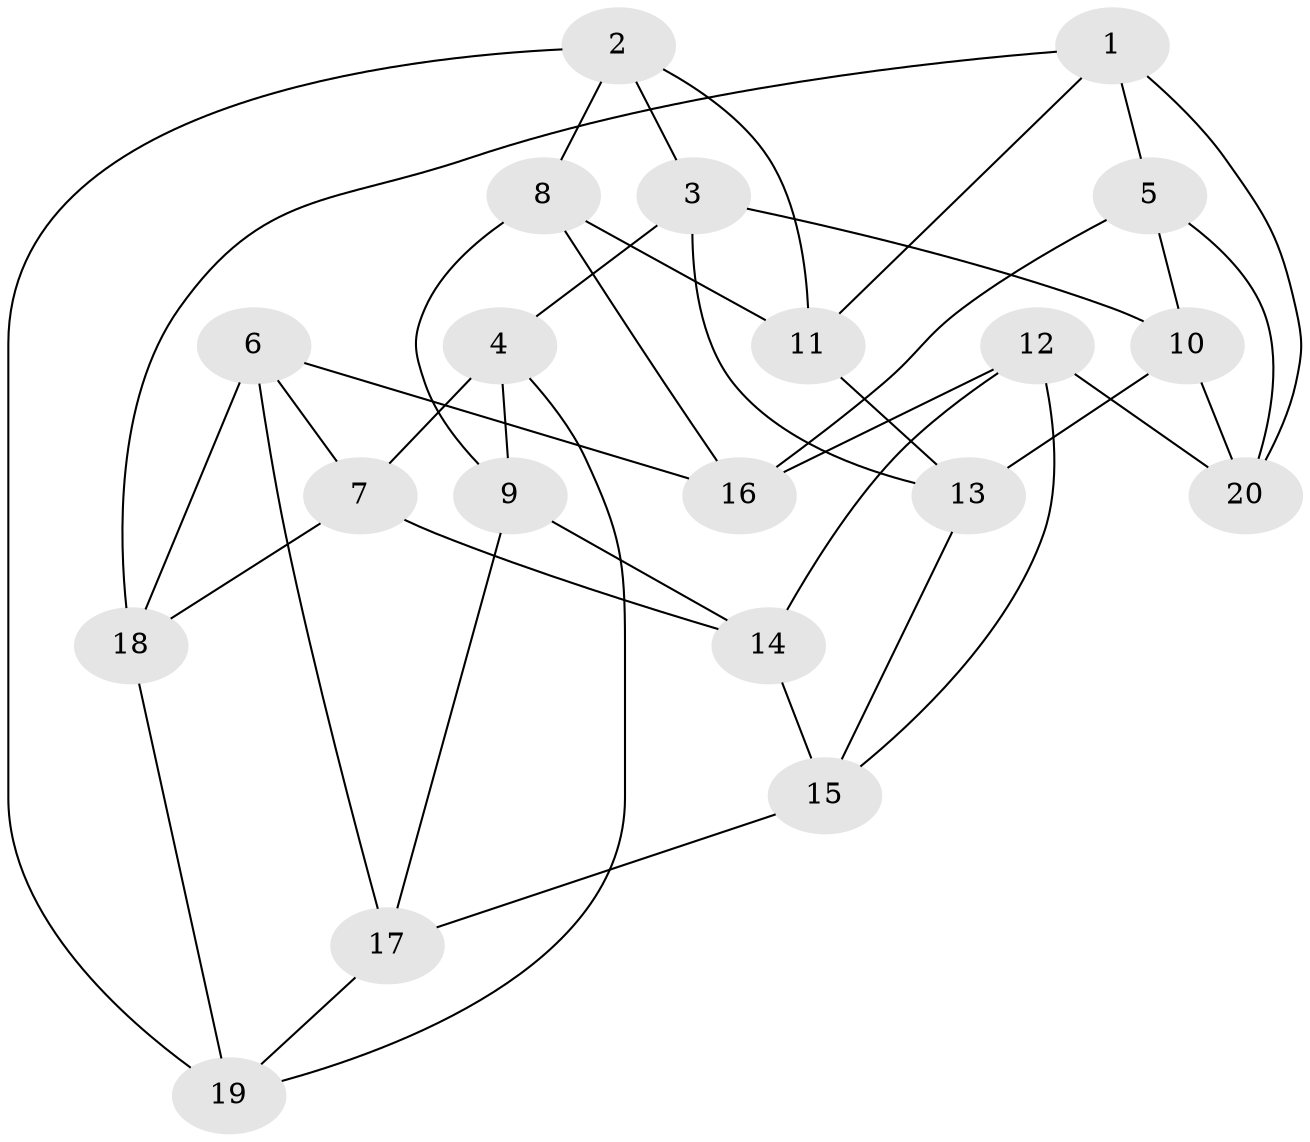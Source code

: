 // Generated by graph-tools (version 1.1) at 2025/46/02/15/25 05:46:28]
// undirected, 20 vertices, 40 edges
graph export_dot {
graph [start="1"]
  node [color=gray90,style=filled];
  1;
  2;
  3;
  4;
  5;
  6;
  7;
  8;
  9;
  10;
  11;
  12;
  13;
  14;
  15;
  16;
  17;
  18;
  19;
  20;
  1 -- 11;
  1 -- 18;
  1 -- 20;
  1 -- 5;
  2 -- 19;
  2 -- 3;
  2 -- 8;
  2 -- 11;
  3 -- 10;
  3 -- 13;
  3 -- 4;
  4 -- 19;
  4 -- 7;
  4 -- 9;
  5 -- 10;
  5 -- 16;
  5 -- 20;
  6 -- 18;
  6 -- 16;
  6 -- 7;
  6 -- 17;
  7 -- 14;
  7 -- 18;
  8 -- 11;
  8 -- 16;
  8 -- 9;
  9 -- 17;
  9 -- 14;
  10 -- 20;
  10 -- 13;
  11 -- 13;
  12 -- 20;
  12 -- 14;
  12 -- 16;
  12 -- 15;
  13 -- 15;
  14 -- 15;
  15 -- 17;
  17 -- 19;
  18 -- 19;
}
